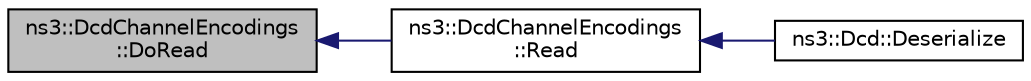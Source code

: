 digraph "ns3::DcdChannelEncodings::DoRead"
{
  edge [fontname="Helvetica",fontsize="10",labelfontname="Helvetica",labelfontsize="10"];
  node [fontname="Helvetica",fontsize="10",shape=record];
  rankdir="LR";
  Node1 [label="ns3::DcdChannelEncodings\l::DoRead",height=0.2,width=0.4,color="black", fillcolor="grey75", style="filled", fontcolor="black"];
  Node1 -> Node2 [dir="back",color="midnightblue",fontsize="10",style="solid"];
  Node2 [label="ns3::DcdChannelEncodings\l::Read",height=0.2,width=0.4,color="black", fillcolor="white", style="filled",URL="$d8/de0/classns3_1_1DcdChannelEncodings.html#a76b21a6da53bf3294c368e74ab68cfb1"];
  Node2 -> Node3 [dir="back",color="midnightblue",fontsize="10",style="solid"];
  Node3 [label="ns3::Dcd::Deserialize",height=0.2,width=0.4,color="black", fillcolor="white", style="filled",URL="$db/dcc/classns3_1_1Dcd.html#aa33549d7776c9d6e07cd8f02602db408"];
}

